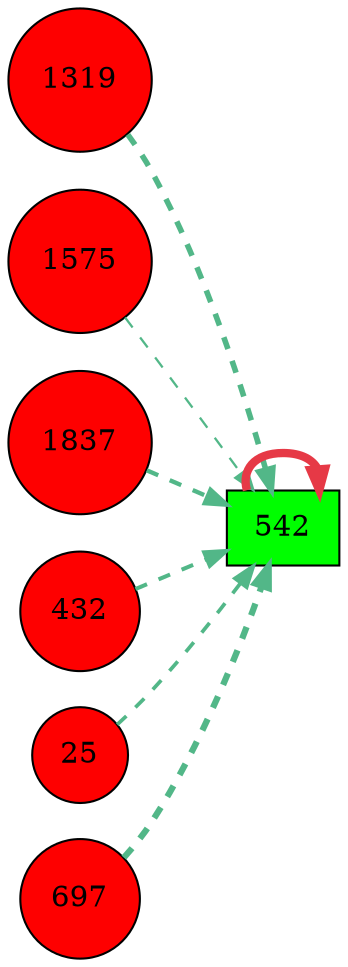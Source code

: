 digraph G{
rankdir=LR;
1319 [style=filled, shape=circle, fillcolor="#fe0000", label="1319"];
1575 [style=filled, shape=circle, fillcolor="#fe0000", label="1575"];
1837 [style=filled, shape=circle, fillcolor="#fe0000", label="1837"];
432 [style=filled, shape=circle, fillcolor="#fe0000", label="432"];
25 [style=filled, shape=circle, fillcolor="#fe0000", label="25"];
697 [style=filled, shape=circle, fillcolor="#fe0000", label="697"];
542 [style=filled, shape=box, fillcolor="#00fe00", label="542"];
542 -> 542 [color="#e63946",penwidth=4.00];
697 -> 542 [color="#52b788",style=dashed,penwidth=3.00];
1319 -> 542 [color="#52b788",style=dashed,penwidth=2.68];
1837 -> 542 [color="#52b788",style=dashed,penwidth=2.09];
432 -> 542 [color="#52b788",style=dashed,penwidth=1.94];
25 -> 542 [color="#52b788",style=dashed,penwidth=1.79];
1575 -> 542 [color="#52b788",style=dashed,penwidth=1.10];
}